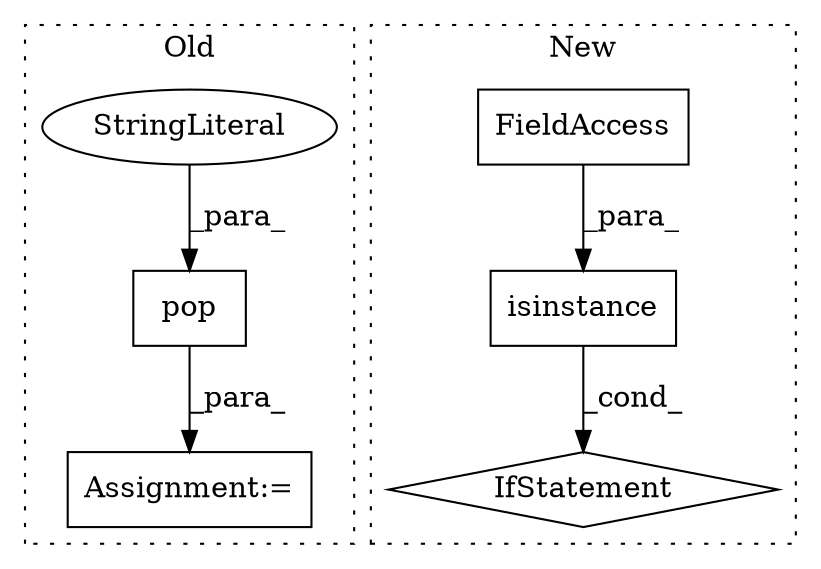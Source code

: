 digraph G {
subgraph cluster0 {
1 [label="pop" a="32" s="347,354" l="4,1" shape="box"];
4 [label="StringLiteral" a="45" s="351" l="3" shape="ellipse"];
5 [label="Assignment:=" a="7" s="340" l="1" shape="box"];
label = "Old";
style="dotted";
}
subgraph cluster1 {
2 [label="isinstance" a="32" s="448,476" l="11,1" shape="box"];
3 [label="IfStatement" a="25" s="444,505" l="4,2" shape="diamond"];
6 [label="FieldAccess" a="22" s="472" l="4" shape="box"];
label = "New";
style="dotted";
}
1 -> 5 [label="_para_"];
2 -> 3 [label="_cond_"];
4 -> 1 [label="_para_"];
6 -> 2 [label="_para_"];
}